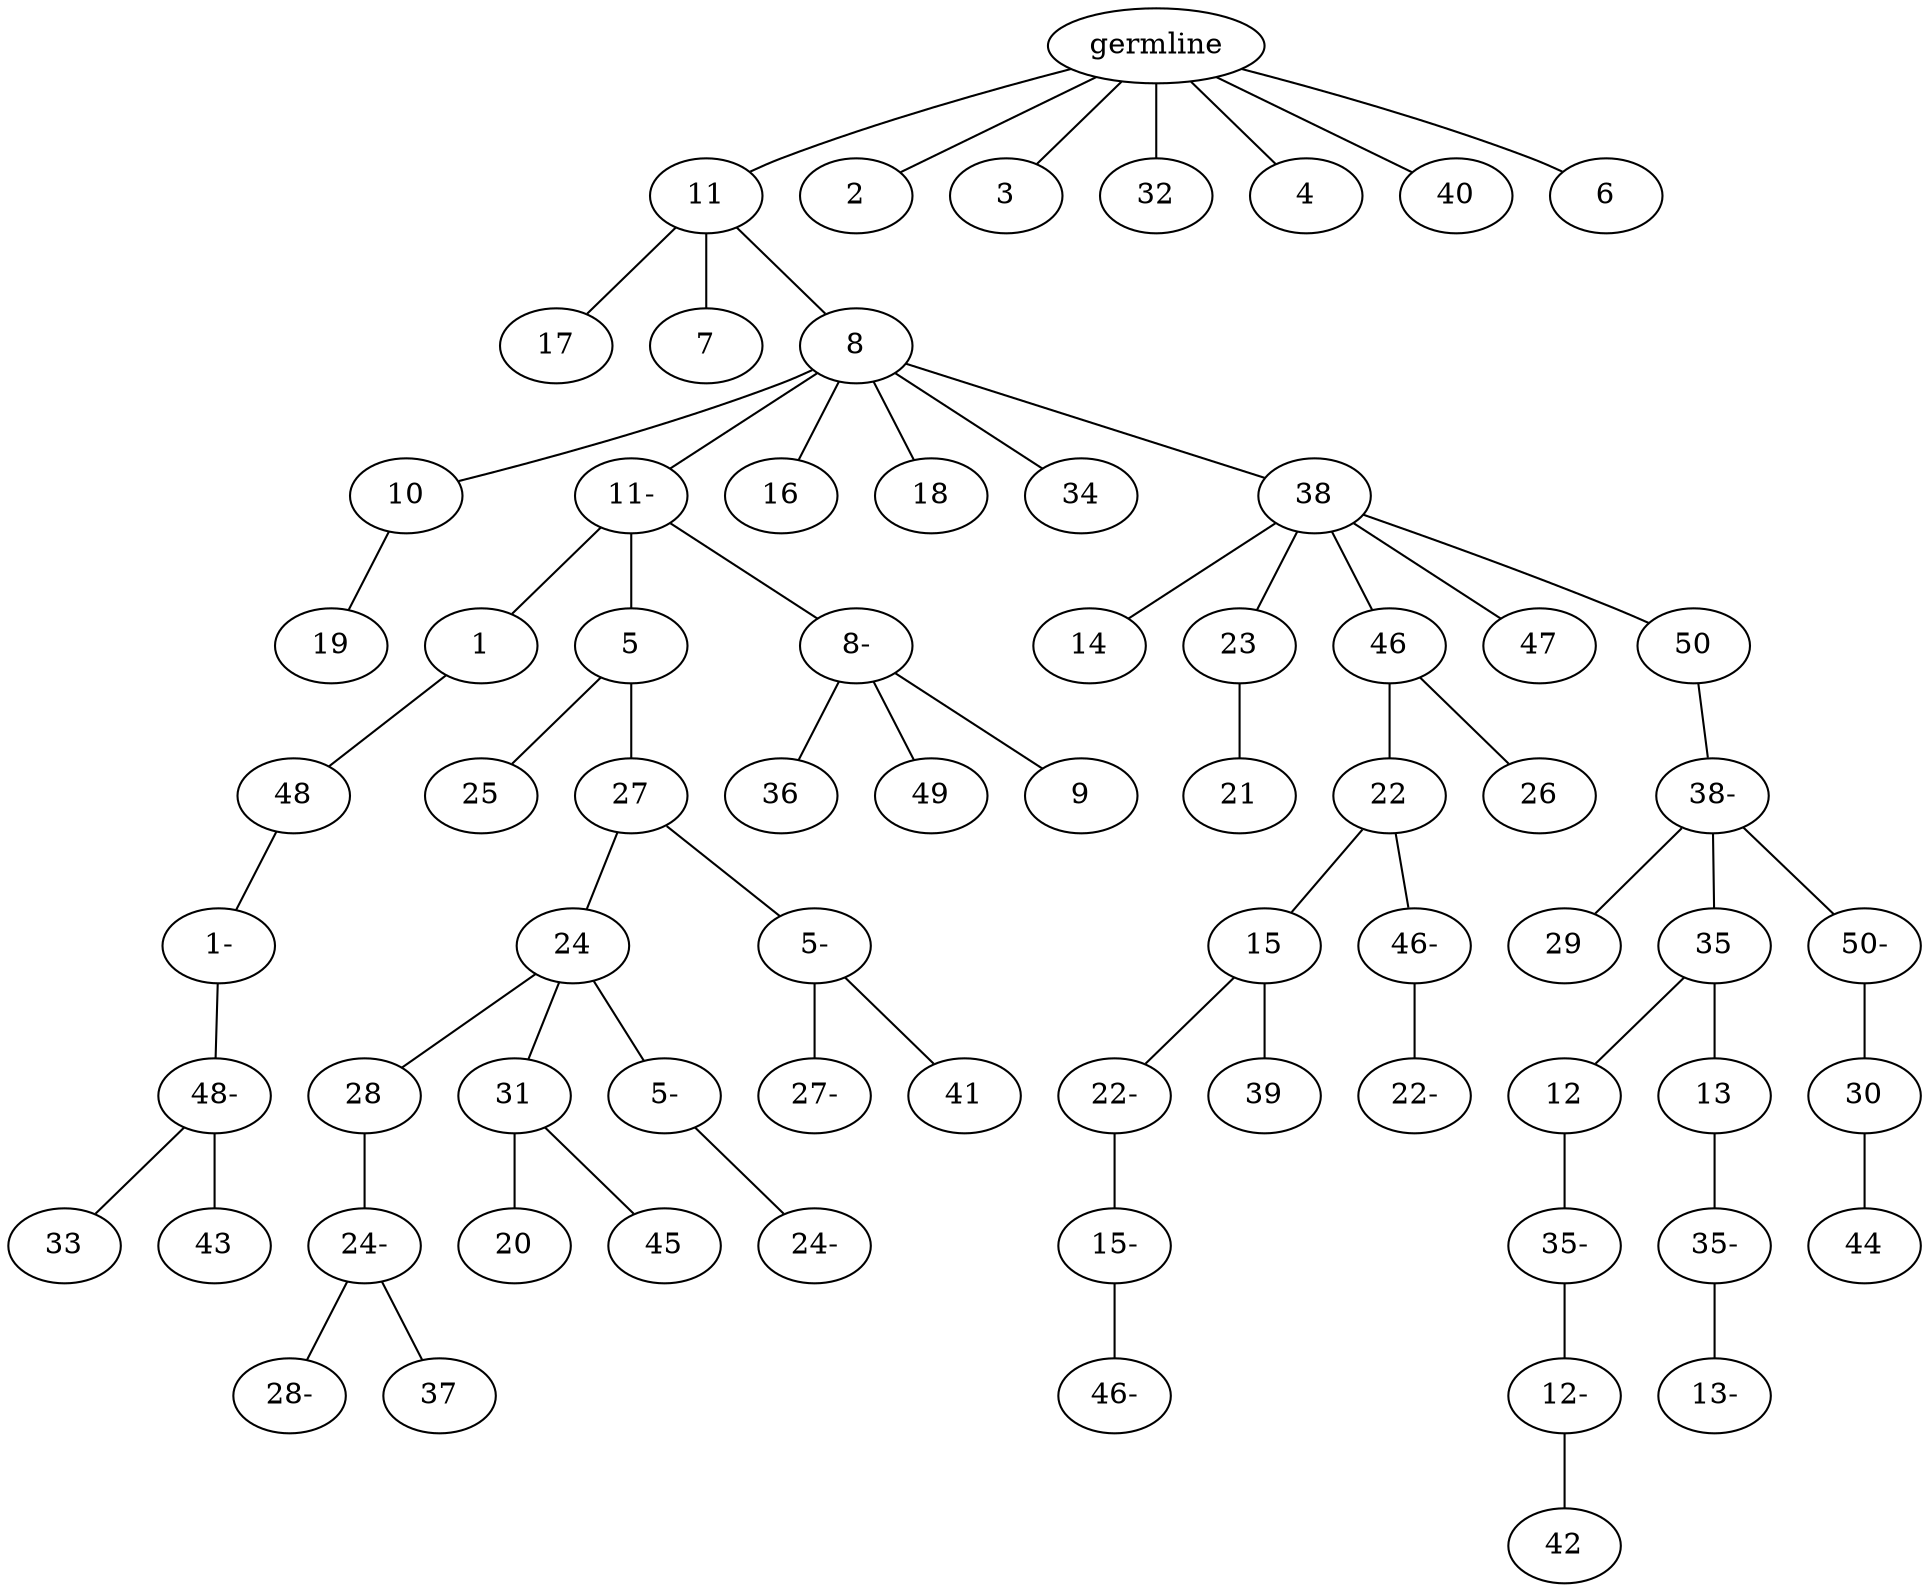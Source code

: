 graph tree {
    "140318091913296" [label="germline"];
    "140318093643104" [label="11"];
    "140318093643008" [label="17"];
    "140318093642336" [label="7"];
    "140318093639984" [label="8"];
    "140318093642720" [label="10"];
    "140318078717040" [label="19"];
    "140318078715792" [label="11-"];
    "140318078717376" [label="1"];
    "140318078714160" [label="48"];
    "140318078715504" [label="1-"];
    "140318089468032" [label="48-"];
    "140318089467072" [label="33"];
    "140318089467504" [label="43"];
    "140318078714928" [label="5"];
    "140318089468752" [label="25"];
    "140318089466640" [label="27"];
    "140318089467216" [label="24"];
    "140318089466304" [label="28"];
    "140318089466976" [label="24-"];
    "140318089467888" [label="28-"];
    "140318089467744" [label="37"];
    "140318089469904" [label="31"];
    "140318089469184" [label="20"];
    "140318089466112" [label="45"];
    "140318089467648" [label="5-"];
    "140318089468560" [label="24-"];
    "140318089468656" [label="5-"];
    "140318088091200" [label="27-"];
    "140318088090720" [label="41"];
    "140318078717088" [label="8-"];
    "140318089466448" [label="36"];
    "140318088090480" [label="49"];
    "140318088093408" [label="9"];
    "140318078717568" [label="16"];
    "140318089469712" [label="18"];
    "140318088089808" [label="34"];
    "140318088090624" [label="38"];
    "140318088093504" [label="14"];
    "140318088089712" [label="23"];
    "140318088092256" [label="21"];
    "140318088090576" [label="46"];
    "140318088093024" [label="22"];
    "140318088091104" [label="15"];
    "140318088093552" [label="22-"];
    "140318070354080" [label="15-"];
    "140318074020528" [label="46-"];
    "140318081438384" [label="39"];
    "140318088092448" [label="46-"];
    "140318070354512" [label="22-"];
    "140318088090432" [label="26"];
    "140318088089856" [label="47"];
    "140318088091296" [label="50"];
    "140318074022880" [label="38-"];
    "140318085240240" [label="29"];
    "140318085241200" [label="35"];
    "140318085242112" [label="12"];
    "140318085239760" [label="35-"];
    "140318085240864" [label="12-"];
    "140318085239856" [label="42"];
    "140318085241488" [label="13"];
    "140318085242160" [label="35-"];
    "140318085242736" [label="13-"];
    "140318085239088" [label="50-"];
    "140318085238944" [label="30"];
    "140318085240000" [label="44"];
    "140318093641760" [label="2"];
    "140318093642768" [label="3"];
    "140318093639840" [label="32"];
    "140318093642672" [label="4"];
    "140318085241248" [label="40"];
    "140318085239184" [label="6"];
    "140318091913296" -- "140318093643104";
    "140318091913296" -- "140318093641760";
    "140318091913296" -- "140318093642768";
    "140318091913296" -- "140318093639840";
    "140318091913296" -- "140318093642672";
    "140318091913296" -- "140318085241248";
    "140318091913296" -- "140318085239184";
    "140318093643104" -- "140318093643008";
    "140318093643104" -- "140318093642336";
    "140318093643104" -- "140318093639984";
    "140318093639984" -- "140318093642720";
    "140318093639984" -- "140318078715792";
    "140318093639984" -- "140318078717568";
    "140318093639984" -- "140318089469712";
    "140318093639984" -- "140318088089808";
    "140318093639984" -- "140318088090624";
    "140318093642720" -- "140318078717040";
    "140318078715792" -- "140318078717376";
    "140318078715792" -- "140318078714928";
    "140318078715792" -- "140318078717088";
    "140318078717376" -- "140318078714160";
    "140318078714160" -- "140318078715504";
    "140318078715504" -- "140318089468032";
    "140318089468032" -- "140318089467072";
    "140318089468032" -- "140318089467504";
    "140318078714928" -- "140318089468752";
    "140318078714928" -- "140318089466640";
    "140318089466640" -- "140318089467216";
    "140318089466640" -- "140318089468656";
    "140318089467216" -- "140318089466304";
    "140318089467216" -- "140318089469904";
    "140318089467216" -- "140318089467648";
    "140318089466304" -- "140318089466976";
    "140318089466976" -- "140318089467888";
    "140318089466976" -- "140318089467744";
    "140318089469904" -- "140318089469184";
    "140318089469904" -- "140318089466112";
    "140318089467648" -- "140318089468560";
    "140318089468656" -- "140318088091200";
    "140318089468656" -- "140318088090720";
    "140318078717088" -- "140318089466448";
    "140318078717088" -- "140318088090480";
    "140318078717088" -- "140318088093408";
    "140318088090624" -- "140318088093504";
    "140318088090624" -- "140318088089712";
    "140318088090624" -- "140318088090576";
    "140318088090624" -- "140318088089856";
    "140318088090624" -- "140318088091296";
    "140318088089712" -- "140318088092256";
    "140318088090576" -- "140318088093024";
    "140318088090576" -- "140318088090432";
    "140318088093024" -- "140318088091104";
    "140318088093024" -- "140318088092448";
    "140318088091104" -- "140318088093552";
    "140318088091104" -- "140318081438384";
    "140318088093552" -- "140318070354080";
    "140318070354080" -- "140318074020528";
    "140318088092448" -- "140318070354512";
    "140318088091296" -- "140318074022880";
    "140318074022880" -- "140318085240240";
    "140318074022880" -- "140318085241200";
    "140318074022880" -- "140318085239088";
    "140318085241200" -- "140318085242112";
    "140318085241200" -- "140318085241488";
    "140318085242112" -- "140318085239760";
    "140318085239760" -- "140318085240864";
    "140318085240864" -- "140318085239856";
    "140318085241488" -- "140318085242160";
    "140318085242160" -- "140318085242736";
    "140318085239088" -- "140318085238944";
    "140318085238944" -- "140318085240000";
}
